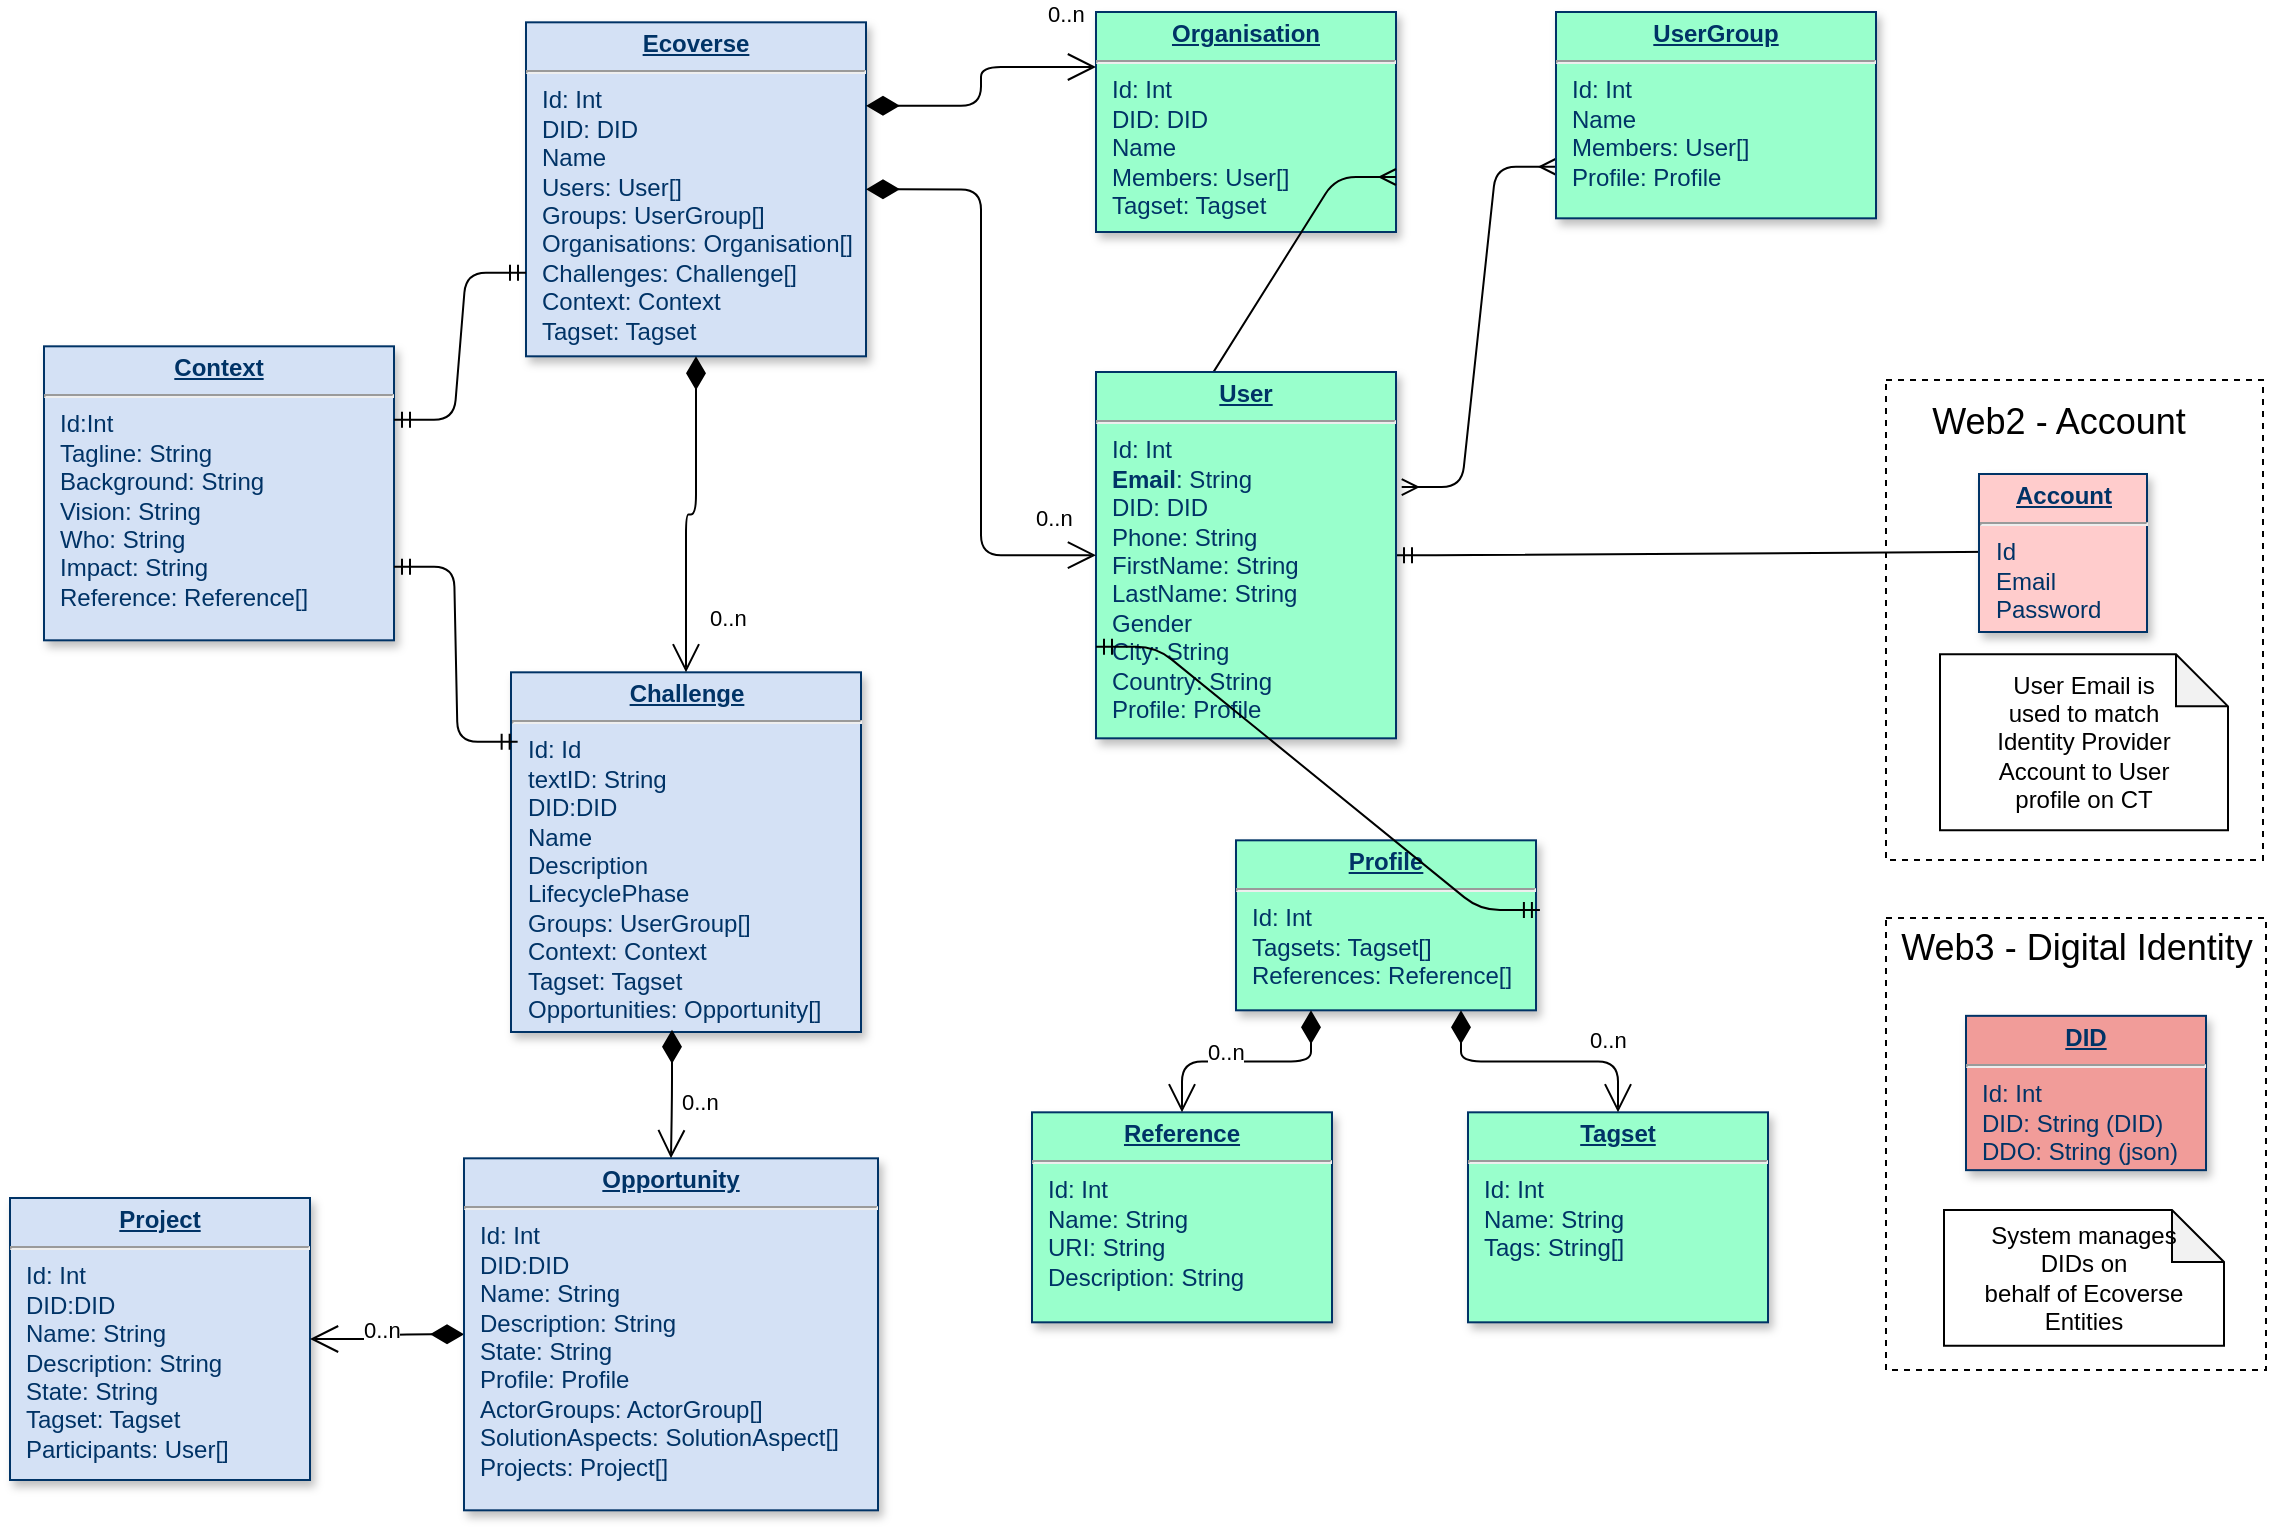 <mxfile version="13.5.5" type="device"><diagram name="Page-1" id="efa7a0a1-bf9b-a30e-e6df-94a7791c09e9"><mxGraphModel dx="2062" dy="1065" grid="0" gridSize="10" guides="1" tooltips="1" connect="1" arrows="1" fold="1" page="1" pageScale="1" pageWidth="1169" pageHeight="827" background="#ffffff" math="0" shadow="0"><root><mxCell id="0"/><mxCell id="1" parent="0"/><mxCell id="52S6UJCDuXW4AV97fZFU-33" value="" style="rounded=0;whiteSpace=wrap;html=1;dashed=1;" vertex="1" parent="1"><mxGeometry x="964" y="472" width="190" height="226" as="geometry"/></mxCell><mxCell id="uUSE7LgSBabqXevBdUgd-32" value="" style="rounded=0;whiteSpace=wrap;html=1;dashed=1;" parent="1" vertex="1"><mxGeometry x="964" y="203" width="188.5" height="240" as="geometry"/></mxCell><mxCell id="29" value="&lt;p style=&quot;margin: 0px ; margin-top: 4px ; text-align: center ; text-decoration: underline&quot;&gt;&lt;strong&gt;Challenge&lt;/strong&gt;&lt;/p&gt;&lt;hr&gt;&lt;p style=&quot;margin: 0px ; margin-left: 8px&quot;&gt;Id: Id&lt;/p&gt;&lt;p style=&quot;margin: 0px ; margin-left: 8px&quot;&gt;textID: String&lt;/p&gt;&lt;p style=&quot;margin: 0px ; margin-left: 8px&quot;&gt;DID:DID&lt;/p&gt;&lt;p style=&quot;margin: 0px ; margin-left: 8px&quot;&gt;Name&lt;/p&gt;&lt;p style=&quot;margin: 0px ; margin-left: 8px&quot;&gt;Description&lt;/p&gt;&lt;p style=&quot;margin: 0px ; margin-left: 8px&quot;&gt;LifecyclePhase&lt;/p&gt;&lt;p style=&quot;margin: 0px 0px 0px 8px&quot;&gt;&lt;span&gt;Groups: UserGroup[]&lt;/span&gt;&lt;br&gt;&lt;/p&gt;&lt;p style=&quot;margin: 0px 0px 0px 8px&quot;&gt;&lt;span&gt;Context: Context&lt;/span&gt;&lt;/p&gt;&lt;p style=&quot;margin: 0px 0px 0px 8px&quot;&gt;&lt;span&gt;Tagset: Tagset&lt;/span&gt;&lt;/p&gt;&lt;p style=&quot;margin: 0px 0px 0px 8px&quot;&gt;&lt;span&gt;Opportunities: Opportunity[]&lt;/span&gt;&lt;/p&gt;&lt;div&gt;&lt;span&gt;&lt;br&gt;&lt;/span&gt;&lt;/div&gt;" style="verticalAlign=top;align=left;overflow=fill;fontSize=12;fontFamily=Helvetica;html=1;strokeColor=#003366;shadow=1;fillColor=#D4E1F5;fontColor=#003366" parent="1" vertex="1"><mxGeometry x="276.5" y="349.16" width="175" height="179.84" as="geometry"/></mxCell><mxCell id="crgheHHrN_SQFuG_95Lk-115" value="&lt;p style=&quot;margin: 0px ; margin-top: 4px ; text-align: center ; text-decoration: underline&quot;&gt;&lt;strong&gt;Project&lt;/strong&gt;&lt;/p&gt;&lt;hr&gt;&lt;p style=&quot;margin: 0px ; margin-left: 8px&quot;&gt;Id: Int&lt;/p&gt;&lt;p style=&quot;margin: 0px ; margin-left: 8px&quot;&gt;DID:DID&lt;/p&gt;&lt;p style=&quot;margin: 0px ; margin-left: 8px&quot;&gt;Name: String&lt;/p&gt;&lt;p style=&quot;margin: 0px ; margin-left: 8px&quot;&gt;Description: String&lt;/p&gt;&lt;p style=&quot;margin: 0px ; margin-left: 8px&quot;&gt;State: String&lt;/p&gt;&lt;p style=&quot;margin: 0px ; margin-left: 8px&quot;&gt;Tagset: Tagset&lt;br&gt;&lt;/p&gt;&lt;p style=&quot;margin: 0px ; margin-left: 8px&quot;&gt;Participants: User[]&lt;/p&gt;" style="verticalAlign=top;align=left;overflow=fill;fontSize=12;fontFamily=Helvetica;html=1;strokeColor=#003366;shadow=1;fillColor=#D4E1F5;fontColor=#003366" parent="1" vertex="1"><mxGeometry x="26" y="612" width="150" height="141" as="geometry"/></mxCell><mxCell id="crgheHHrN_SQFuG_95Lk-131" value="&lt;p style=&quot;margin: 0px ; margin-top: 4px ; text-align: center ; text-decoration: underline&quot;&gt;&lt;strong&gt;Ecoverse&lt;/strong&gt;&lt;/p&gt;&lt;hr&gt;&lt;p style=&quot;margin: 0px ; margin-left: 8px&quot;&gt;Id: Int&lt;/p&gt;&lt;p style=&quot;margin: 0px ; margin-left: 8px&quot;&gt;DID: DID&lt;/p&gt;&lt;p style=&quot;margin: 0px ; margin-left: 8px&quot;&gt;Name&lt;/p&gt;&lt;p style=&quot;margin: 0px ; margin-left: 8px&quot;&gt;Users: User[]&lt;/p&gt;&lt;p style=&quot;margin: 0px ; margin-left: 8px&quot;&gt;Groups: UserGroup[]&lt;/p&gt;&lt;p style=&quot;margin: 0px ; margin-left: 8px&quot;&gt;Organisations: Organisation[]&lt;/p&gt;&lt;p style=&quot;margin: 0px ; margin-left: 8px&quot;&gt;Challenges: Challenge[]&lt;/p&gt;&lt;p style=&quot;margin: 0px ; margin-left: 8px&quot;&gt;Context: Context&lt;/p&gt;&lt;p style=&quot;margin: 0px ; margin-left: 8px&quot;&gt;Tagset: Tagset&lt;/p&gt;" style="verticalAlign=top;align=left;overflow=fill;fontSize=12;fontFamily=Helvetica;html=1;strokeColor=#003366;shadow=1;fillColor=#D4E1F5;fontColor=#003366" parent="1" vertex="1"><mxGeometry x="284" y="24.16" width="170" height="167" as="geometry"/></mxCell><mxCell id="g109RXZzPeZsBb1zn4cU-121" value="&lt;p style=&quot;margin: 0px ; margin-top: 4px ; text-align: center ; text-decoration: underline&quot;&gt;&lt;strong&gt;DID&lt;/strong&gt;&lt;/p&gt;&lt;hr&gt;&lt;p style=&quot;margin: 0px ; margin-left: 8px&quot;&gt;Id: Int&lt;/p&gt;&lt;p style=&quot;margin: 0px ; margin-left: 8px&quot;&gt;DID: String (DID)&lt;/p&gt;&lt;p style=&quot;margin: 0px ; margin-left: 8px&quot;&gt;DDO: String (json)&lt;/p&gt;&lt;p style=&quot;margin: 0px ; margin-left: 8px&quot;&gt;&lt;br&gt;&lt;/p&gt;" style="verticalAlign=top;align=left;overflow=fill;fontSize=12;fontFamily=Helvetica;html=1;strokeColor=#003366;shadow=1;fillColor=#F19C99;fontColor=#003366" parent="1" vertex="1"><mxGeometry x="1004" y="520.92" width="120" height="77.16" as="geometry"/></mxCell><mxCell id="g109RXZzPeZsBb1zn4cU-132" value="" style="edgeStyle=entityRelationEdgeStyle;fontSize=12;html=1;endArrow=ERmandOne;startArrow=ERmandOne;entryX=-0.012;entryY=0.578;entryDx=0;entryDy=0;exitX=1;exitY=0.5;exitDx=0;exitDy=0;entryPerimeter=0;" parent="1" source="22" edge="1"><mxGeometry width="100" height="100" relative="1" as="geometry"><mxPoint x="679" y="99" as="sourcePoint"/><mxPoint x="1088.492" y="288.662" as="targetPoint"/></mxGeometry></mxCell><mxCell id="g109RXZzPeZsBb1zn4cU-135" value="" style="edgeStyle=entityRelationEdgeStyle;fontSize=12;html=1;endArrow=ERmany;startArrow=ERmany;entryX=0;entryY=0.75;entryDx=0;entryDy=0;exitX=1.019;exitY=0.314;exitDx=0;exitDy=0;exitPerimeter=0;" parent="1" source="22" target="g109RXZzPeZsBb1zn4cU-131" edge="1"><mxGeometry width="100" height="100" relative="1" as="geometry"><mxPoint x="579" y="79" as="sourcePoint"/><mxPoint x="869" y="-141" as="targetPoint"/></mxGeometry></mxCell><mxCell id="g109RXZzPeZsBb1zn4cU-142" value="&lt;p style=&quot;margin: 0px ; margin-top: 4px ; text-align: center ; text-decoration: underline&quot;&gt;&lt;b&gt;Account&lt;/b&gt;&lt;/p&gt;&lt;hr&gt;&lt;p style=&quot;margin: 0px ; margin-left: 8px&quot;&gt;Id&lt;/p&gt;&lt;p style=&quot;margin: 0px ; margin-left: 8px&quot;&gt;Email&lt;/p&gt;&lt;p style=&quot;margin: 0px ; margin-left: 8px&quot;&gt;Password&lt;/p&gt;" style="verticalAlign=top;align=left;overflow=fill;fontSize=12;fontFamily=Helvetica;html=1;strokeColor=#003366;shadow=1;fillColor=#FFCCCC;fontColor=#003366" parent="1" vertex="1"><mxGeometry x="1010.5" y="250" width="84" height="79" as="geometry"/></mxCell><mxCell id="g109RXZzPeZsBb1zn4cU-143" value="&lt;p style=&quot;margin: 0px ; margin-top: 4px ; text-align: center ; text-decoration: underline&quot;&gt;&lt;b&gt;Organisation&lt;/b&gt;&lt;/p&gt;&lt;hr&gt;&lt;p style=&quot;margin: 0px ; margin-left: 8px&quot;&gt;Id: Int&lt;/p&gt;&lt;p style=&quot;margin: 0px ; margin-left: 8px&quot;&gt;DID: DID&lt;/p&gt;&lt;p style=&quot;margin: 0px ; margin-left: 8px&quot;&gt;Name&lt;/p&gt;&lt;p style=&quot;margin: 0px ; margin-left: 8px&quot;&gt;&lt;span&gt;Members: User[]&lt;/span&gt;&lt;br&gt;&lt;/p&gt;&lt;p style=&quot;margin: 0px ; margin-left: 8px&quot;&gt;Tagset: Tagset&lt;br&gt;&lt;/p&gt;" style="verticalAlign=top;align=left;overflow=fill;fontSize=12;fontFamily=Helvetica;html=1;strokeColor=#003366;shadow=1;fillColor=#99FFCC;fontColor=#003366" parent="1" vertex="1"><mxGeometry x="569" y="19" width="150" height="110" as="geometry"/></mxCell><mxCell id="g109RXZzPeZsBb1zn4cU-144" value="0..n" style="endArrow=open;html=1;endSize=12;startArrow=diamondThin;startSize=14;startFill=1;edgeStyle=orthogonalEdgeStyle;align=left;verticalAlign=bottom;strokeWidth=1;entryX=0;entryY=0.25;entryDx=0;entryDy=0;exitX=1;exitY=0.25;exitDx=0;exitDy=0;" parent="1" source="crgheHHrN_SQFuG_95Lk-131" target="g109RXZzPeZsBb1zn4cU-143" edge="1"><mxGeometry x="0.613" y="18" relative="1" as="geometry"><mxPoint x="459" y="124.0" as="sourcePoint"/><mxPoint x="609" y="196.5" as="targetPoint"/><mxPoint y="1" as="offset"/></mxGeometry></mxCell><mxCell id="g109RXZzPeZsBb1zn4cU-145" value="" style="edgeStyle=entityRelationEdgeStyle;fontSize=12;html=1;endArrow=ERmany;startArrow=ERmany;exitX=1;exitY=0.75;exitDx=0;exitDy=0;entryX=0;entryY=0.25;entryDx=0;entryDy=0;" parent="1" source="g109RXZzPeZsBb1zn4cU-143" target="22" edge="1"><mxGeometry width="100" height="100" relative="1" as="geometry"><mxPoint x="539" y="79" as="sourcePoint"/><mxPoint x="879" y="279" as="targetPoint"/></mxGeometry></mxCell><mxCell id="g109RXZzPeZsBb1zn4cU-146" value="&lt;p style=&quot;margin: 0px ; margin-top: 4px ; text-align: center ; text-decoration: underline&quot;&gt;&lt;strong&gt;Context&lt;/strong&gt;&lt;/p&gt;&lt;hr&gt;&lt;p style=&quot;margin: 0px ; margin-left: 8px&quot;&gt;Id:Int&lt;/p&gt;&lt;p style=&quot;margin: 0px ; margin-left: 8px&quot;&gt;&lt;span&gt;Tagline: String&lt;/span&gt;&lt;br&gt;&lt;/p&gt;&lt;p style=&quot;margin: 0px ; margin-left: 8px&quot;&gt;&lt;span&gt;Background: String&lt;/span&gt;&lt;/p&gt;&lt;p style=&quot;margin: 0px ; margin-left: 8px&quot;&gt;&lt;span&gt;Vision: String&lt;/span&gt;&lt;/p&gt;&lt;p style=&quot;margin: 0px ; margin-left: 8px&quot;&gt;&lt;span&gt;Who: String&lt;/span&gt;&lt;/p&gt;&lt;p style=&quot;margin: 0px ; margin-left: 8px&quot;&gt;&lt;span&gt;Impact: String&lt;/span&gt;&lt;/p&gt;&lt;p style=&quot;margin: 0px ; margin-left: 8px&quot;&gt;Reference: Reference[]&lt;/p&gt;&lt;div&gt;&lt;span&gt;&lt;br&gt;&lt;/span&gt;&lt;/div&gt;" style="verticalAlign=top;align=left;overflow=fill;fontSize=12;fontFamily=Helvetica;html=1;strokeColor=#003366;shadow=1;fillColor=#D4E1F5;fontColor=#003366" parent="1" vertex="1"><mxGeometry x="43" y="186.16" width="175" height="147" as="geometry"/></mxCell><mxCell id="g109RXZzPeZsBb1zn4cU-147" value="" style="edgeStyle=entityRelationEdgeStyle;fontSize=12;html=1;endArrow=ERmandOne;startArrow=ERmandOne;exitX=1;exitY=0.25;exitDx=0;exitDy=0;entryX=0;entryY=0.75;entryDx=0;entryDy=0;" parent="1" source="g109RXZzPeZsBb1zn4cU-146" target="crgheHHrN_SQFuG_95Lk-131" edge="1"><mxGeometry width="100" height="100" relative="1" as="geometry"><mxPoint x="339" y="229.0" as="sourcePoint"/><mxPoint x="439" y="129.0" as="targetPoint"/></mxGeometry></mxCell><mxCell id="g109RXZzPeZsBb1zn4cU-148" value="" style="edgeStyle=entityRelationEdgeStyle;fontSize=12;html=1;endArrow=ERmandOne;startArrow=ERmandOne;exitX=1;exitY=0.75;exitDx=0;exitDy=0;entryX=0.019;entryY=0.193;entryDx=0;entryDy=0;entryPerimeter=0;" parent="1" source="g109RXZzPeZsBb1zn4cU-146" target="29" edge="1"><mxGeometry width="100" height="100" relative="1" as="geometry"><mxPoint x="179" y="236.5" as="sourcePoint"/><mxPoint x="289" y="124.0" as="targetPoint"/></mxGeometry></mxCell><mxCell id="22" value="&lt;p style=&quot;margin: 0px ; margin-top: 4px ; text-align: center ; text-decoration: underline&quot;&gt;&lt;b&gt;User&lt;/b&gt;&lt;/p&gt;&lt;hr&gt;&lt;p style=&quot;margin: 0px ; margin-left: 8px&quot;&gt;Id: Int&lt;/p&gt;&lt;p style=&quot;margin: 0px 0px 0px 8px&quot;&gt;&lt;b&gt;Email&lt;/b&gt;: String&lt;/p&gt;&lt;p style=&quot;margin: 0px ; margin-left: 8px&quot;&gt;DID: DID&lt;/p&gt;&lt;p style=&quot;margin: 0px ; margin-left: 8px&quot;&gt;Phone: String&lt;/p&gt;&lt;p style=&quot;margin: 0px ; margin-left: 8px&quot;&gt;FirstName: String&lt;/p&gt;&lt;p style=&quot;margin: 0px ; margin-left: 8px&quot;&gt;LastName: String&lt;/p&gt;&lt;p style=&quot;margin: 0px ; margin-left: 8px&quot;&gt;Gender&lt;/p&gt;&lt;p style=&quot;margin: 0px ; margin-left: 8px&quot;&gt;City: String&lt;/p&gt;&lt;p style=&quot;margin: 0px ; margin-left: 8px&quot;&gt;Country: String&lt;/p&gt;&lt;p style=&quot;margin: 0px ; margin-left: 8px&quot;&gt;&lt;span&gt;Profile: Profile&lt;/span&gt;&lt;br&gt;&lt;/p&gt;" style="verticalAlign=top;align=left;overflow=fill;fontSize=12;fontFamily=Helvetica;html=1;strokeColor=#003366;shadow=1;fillColor=#99FFCC;fontColor=#003366" parent="1" vertex="1"><mxGeometry x="569" y="199.0" width="150" height="183.16" as="geometry"/></mxCell><mxCell id="g109RXZzPeZsBb1zn4cU-150" value="0..n" style="endArrow=open;html=1;endSize=12;startArrow=diamondThin;startSize=14;startFill=1;edgeStyle=orthogonalEdgeStyle;align=left;verticalAlign=bottom;strokeWidth=1;exitX=1;exitY=0.5;exitDx=0;exitDy=0;entryX=0;entryY=0.5;entryDx=0;entryDy=0;" parent="1" source="crgheHHrN_SQFuG_95Lk-131" target="22" edge="1"><mxGeometry x="0.782" y="10" relative="1" as="geometry"><mxPoint x="449" y="114" as="sourcePoint"/><mxPoint x="849" y="284" as="targetPoint"/><mxPoint as="offset"/></mxGeometry></mxCell><mxCell id="g109RXZzPeZsBb1zn4cU-131" value="&lt;p style=&quot;margin: 0px ; margin-top: 4px ; text-align: center ; text-decoration: underline&quot;&gt;&lt;b&gt;UserGroup&lt;/b&gt;&lt;/p&gt;&lt;hr&gt;&lt;p style=&quot;margin: 0px ; margin-left: 8px&quot;&gt;Id: Int&lt;/p&gt;&lt;p style=&quot;margin: 0px ; margin-left: 8px&quot;&gt;Name&lt;/p&gt;&lt;p style=&quot;margin: 0px ; margin-left: 8px&quot;&gt;Members: User[]&lt;/p&gt;&lt;p style=&quot;margin: 0px ; margin-left: 8px&quot;&gt;Profile: Profile&lt;br&gt;&lt;/p&gt;" style="verticalAlign=top;align=left;overflow=fill;fontSize=12;fontFamily=Helvetica;html=1;strokeColor=#003366;shadow=1;fillColor=#99FFCC;fontColor=#003366" parent="1" vertex="1"><mxGeometry x="799" y="19" width="160" height="103.16" as="geometry"/></mxCell><mxCell id="g109RXZzPeZsBb1zn4cU-152" value="0..n" style="endArrow=open;html=1;endSize=12;startArrow=diamondThin;startSize=14;startFill=1;edgeStyle=orthogonalEdgeStyle;align=left;verticalAlign=bottom;strokeWidth=1;exitX=0.5;exitY=1;exitDx=0;exitDy=0;entryX=0.5;entryY=0;entryDx=0;entryDy=0;" parent="1" source="crgheHHrN_SQFuG_95Lk-131" target="29" edge="1"><mxGeometry x="0.782" y="10" relative="1" as="geometry"><mxPoint x="389" y="219.0" as="sourcePoint"/><mxPoint x="509" y="374" as="targetPoint"/><mxPoint as="offset"/></mxGeometry></mxCell><mxCell id="g109RXZzPeZsBb1zn4cU-153" value="0..n" style="endArrow=open;html=1;endSize=12;startArrow=diamondThin;startSize=14;startFill=1;edgeStyle=orthogonalEdgeStyle;align=left;verticalAlign=bottom;strokeWidth=1;exitX=0;exitY=0.5;exitDx=0;exitDy=0;" parent="1" source="52S6UJCDuXW4AV97fZFU-31" target="crgheHHrN_SQFuG_95Lk-115" edge="1"><mxGeometry x="0.368" y="3" relative="1" as="geometry"><mxPoint x="374" y="189.0" as="sourcePoint"/><mxPoint x="374" y="399" as="targetPoint"/><mxPoint y="1" as="offset"/></mxGeometry></mxCell><mxCell id="uUSE7LgSBabqXevBdUgd-38" value="&lt;p style=&quot;margin: 0px ; margin-top: 4px ; text-align: center ; text-decoration: underline&quot;&gt;&lt;b&gt;Tagset&lt;/b&gt;&lt;/p&gt;&lt;hr&gt;&lt;p style=&quot;margin: 0px ; margin-left: 8px&quot;&gt;Id: Int&lt;/p&gt;&lt;p style=&quot;margin: 0px ; margin-left: 8px&quot;&gt;Name: String&lt;/p&gt;&lt;p style=&quot;margin: 0px ; margin-left: 8px&quot;&gt;Tags: String[]&lt;/p&gt;&lt;p style=&quot;margin: 0px ; margin-left: 8px&quot;&gt;&lt;br&gt;&lt;/p&gt;" style="verticalAlign=top;align=left;overflow=fill;fontSize=12;fontFamily=Helvetica;html=1;strokeColor=#003366;shadow=1;fillColor=#99FFCC;fontColor=#003366" parent="1" vertex="1"><mxGeometry x="755" y="569.16" width="150" height="105" as="geometry"/></mxCell><mxCell id="52S6UJCDuXW4AV97fZFU-29" value="User Email is &lt;br&gt;used&amp;nbsp;to match &lt;br&gt;Identity Provider &lt;br&gt;Account to User &lt;br&gt;profile on CT" style="shape=note;whiteSpace=wrap;html=1;backgroundOutline=1;darkOpacity=0.05;size=26;" vertex="1" parent="1"><mxGeometry x="991" y="340.16" width="144" height="88" as="geometry"/></mxCell><mxCell id="52S6UJCDuXW4AV97fZFU-30" value="&lt;p style=&quot;margin: 0px ; margin-top: 4px ; text-align: center ; text-decoration: underline&quot;&gt;&lt;b&gt;Profile&lt;/b&gt;&lt;/p&gt;&lt;hr&gt;&lt;p style=&quot;margin: 0px ; margin-left: 8px&quot;&gt;Id: Int&lt;/p&gt;&lt;p style=&quot;margin: 0px ; margin-left: 8px&quot;&gt;Tagsets: Tagset[]&lt;/p&gt;&lt;p style=&quot;margin: 0px ; margin-left: 8px&quot;&gt;References: Reference[]&lt;/p&gt;&lt;p style=&quot;margin: 0px ; margin-left: 8px&quot;&gt;&lt;br&gt;&lt;/p&gt;" style="verticalAlign=top;align=left;overflow=fill;fontSize=12;fontFamily=Helvetica;html=1;strokeColor=#003366;shadow=1;fillColor=#99FFCC;fontColor=#003366" vertex="1" parent="1"><mxGeometry x="639" y="433.16" width="150" height="85" as="geometry"/></mxCell><mxCell id="52S6UJCDuXW4AV97fZFU-31" value="&lt;p style=&quot;margin: 0px ; margin-top: 4px ; text-align: center ; text-decoration: underline&quot;&gt;&lt;strong&gt;Opportunity&lt;/strong&gt;&lt;/p&gt;&lt;hr&gt;&lt;p style=&quot;margin: 0px ; margin-left: 8px&quot;&gt;Id: Int&lt;/p&gt;&lt;p style=&quot;margin: 0px ; margin-left: 8px&quot;&gt;DID:DID&lt;/p&gt;&lt;p style=&quot;margin: 0px ; margin-left: 8px&quot;&gt;Name: String&lt;/p&gt;&lt;p style=&quot;margin: 0px ; margin-left: 8px&quot;&gt;Description: String&lt;/p&gt;&lt;p style=&quot;margin: 0px ; margin-left: 8px&quot;&gt;State: String&lt;/p&gt;&lt;p style=&quot;margin: 0px ; margin-left: 8px&quot;&gt;Profile: Profile&lt;/p&gt;&lt;p style=&quot;margin: 0px ; margin-left: 8px&quot;&gt;ActorGroups: ActorGroup[]&lt;/p&gt;&lt;p style=&quot;margin: 0px ; margin-left: 8px&quot;&gt;SolutionAspects: SolutionAspect[]&lt;/p&gt;&lt;p style=&quot;margin: 0px ; margin-left: 8px&quot;&gt;&lt;span&gt;Projects: Project[]&lt;/span&gt;&lt;/p&gt;" style="verticalAlign=top;align=left;overflow=fill;fontSize=12;fontFamily=Helvetica;html=1;strokeColor=#003366;shadow=1;fillColor=#D4E1F5;fontColor=#003366" vertex="1" parent="1"><mxGeometry x="253" y="592.16" width="207" height="176" as="geometry"/></mxCell><mxCell id="52S6UJCDuXW4AV97fZFU-32" value="0..n" style="endArrow=open;html=1;endSize=12;startArrow=diamondThin;startSize=14;startFill=1;edgeStyle=orthogonalEdgeStyle;align=left;verticalAlign=bottom;strokeWidth=1;exitX=0.46;exitY=0.994;exitDx=0;exitDy=0;entryX=0.5;entryY=0;entryDx=0;entryDy=0;exitPerimeter=0;" edge="1" parent="1" source="29" target="52S6UJCDuXW4AV97fZFU-31"><mxGeometry x="0.368" y="3" relative="1" as="geometry"><mxPoint x="252.95" y="714.147" as="sourcePoint"/><mxPoint x="727" y="755.16" as="targetPoint"/><mxPoint y="1" as="offset"/></mxGeometry></mxCell><mxCell id="52S6UJCDuXW4AV97fZFU-35" value="&lt;font style=&quot;font-size: 18px&quot;&gt;Web2 - Account&lt;/font&gt;" style="text;html=1;strokeColor=none;fillColor=none;align=center;verticalAlign=middle;whiteSpace=wrap;rounded=0;" vertex="1" parent="1"><mxGeometry x="957" y="213.84" width="187" height="20" as="geometry"/></mxCell><mxCell id="52S6UJCDuXW4AV97fZFU-36" value="&lt;font style=&quot;font-size: 18px&quot;&gt;Web3 - Digital Identity&lt;/font&gt;" style="text;html=1;strokeColor=none;fillColor=none;align=center;verticalAlign=middle;whiteSpace=wrap;rounded=0;" vertex="1" parent="1"><mxGeometry x="965.5" y="476.84" width="187" height="20" as="geometry"/></mxCell><mxCell id="52S6UJCDuXW4AV97fZFU-37" value="System manages &lt;br&gt;DIDs on &lt;br&gt;behalf&amp;nbsp;of Ecoverse Entities" style="shape=note;whiteSpace=wrap;html=1;backgroundOutline=1;darkOpacity=0.05;size=26;" vertex="1" parent="1"><mxGeometry x="993" y="618" width="140" height="67.84" as="geometry"/></mxCell><mxCell id="52S6UJCDuXW4AV97fZFU-38" value="&lt;p style=&quot;margin: 0px ; margin-top: 4px ; text-align: center ; text-decoration: underline&quot;&gt;&lt;b&gt;Reference&lt;/b&gt;&lt;/p&gt;&lt;hr&gt;&lt;p style=&quot;margin: 0px ; margin-left: 8px&quot;&gt;Id: Int&lt;/p&gt;&lt;p style=&quot;margin: 0px ; margin-left: 8px&quot;&gt;Name: String&lt;/p&gt;&lt;p style=&quot;margin: 0px ; margin-left: 8px&quot;&gt;URI: String&lt;/p&gt;&lt;p style=&quot;margin: 0px ; margin-left: 8px&quot;&gt;Description: String&lt;/p&gt;&lt;p style=&quot;margin: 0px ; margin-left: 8px&quot;&gt;&lt;br&gt;&lt;/p&gt;" style="verticalAlign=top;align=left;overflow=fill;fontSize=12;fontFamily=Helvetica;html=1;strokeColor=#003366;shadow=1;fillColor=#99FFCC;fontColor=#003366" vertex="1" parent="1"><mxGeometry x="537" y="569.16" width="150" height="105" as="geometry"/></mxCell><mxCell id="52S6UJCDuXW4AV97fZFU-39" value="0..n" style="endArrow=open;html=1;endSize=12;startArrow=diamondThin;startSize=14;startFill=1;edgeStyle=orthogonalEdgeStyle;align=left;verticalAlign=bottom;strokeWidth=1;exitX=0.25;exitY=1;exitDx=0;exitDy=0;entryX=0.5;entryY=0;entryDx=0;entryDy=0;" edge="1" parent="1" source="52S6UJCDuXW4AV97fZFU-30" target="52S6UJCDuXW4AV97fZFU-38"><mxGeometry x="0.368" y="3" relative="1" as="geometry"><mxPoint x="367" y="529.134" as="sourcePoint"/><mxPoint x="366.5" y="602.16" as="targetPoint"/><mxPoint y="1" as="offset"/></mxGeometry></mxCell><mxCell id="52S6UJCDuXW4AV97fZFU-40" value="0..n" style="endArrow=open;html=1;endSize=12;startArrow=diamondThin;startSize=14;startFill=1;edgeStyle=orthogonalEdgeStyle;align=left;verticalAlign=bottom;strokeWidth=1;entryX=0.5;entryY=0;entryDx=0;entryDy=0;exitX=0.75;exitY=1;exitDx=0;exitDy=0;" edge="1" parent="1" source="52S6UJCDuXW4AV97fZFU-30" target="uUSE7LgSBabqXevBdUgd-38"><mxGeometry x="0.368" y="3" relative="1" as="geometry"><mxPoint x="719" y="519.16" as="sourcePoint"/><mxPoint x="619" y="597.16" as="targetPoint"/><mxPoint y="1" as="offset"/></mxGeometry></mxCell><mxCell id="52S6UJCDuXW4AV97fZFU-41" style="edgeStyle=orthogonalEdgeStyle;rounded=0;orthogonalLoop=1;jettySize=auto;html=1;exitX=0.5;exitY=1;exitDx=0;exitDy=0;" edge="1" parent="1"><mxGeometry relative="1" as="geometry"><mxPoint x="1138" y="691" as="sourcePoint"/><mxPoint x="1138" y="691" as="targetPoint"/></mxGeometry></mxCell><mxCell id="52S6UJCDuXW4AV97fZFU-42" value="" style="edgeStyle=entityRelationEdgeStyle;fontSize=12;html=1;endArrow=ERmandOne;startArrow=ERmandOne;entryX=0;entryY=0.75;entryDx=0;entryDy=0;exitX=1.013;exitY=0.41;exitDx=0;exitDy=0;exitPerimeter=0;" edge="1" parent="1" source="52S6UJCDuXW4AV97fZFU-30" target="22"><mxGeometry width="100" height="100" relative="1" as="geometry"><mxPoint x="535" y="436" as="sourcePoint"/><mxPoint x="289.825" y="392.163" as="targetPoint"/></mxGeometry></mxCell></root></mxGraphModel></diagram></mxfile>